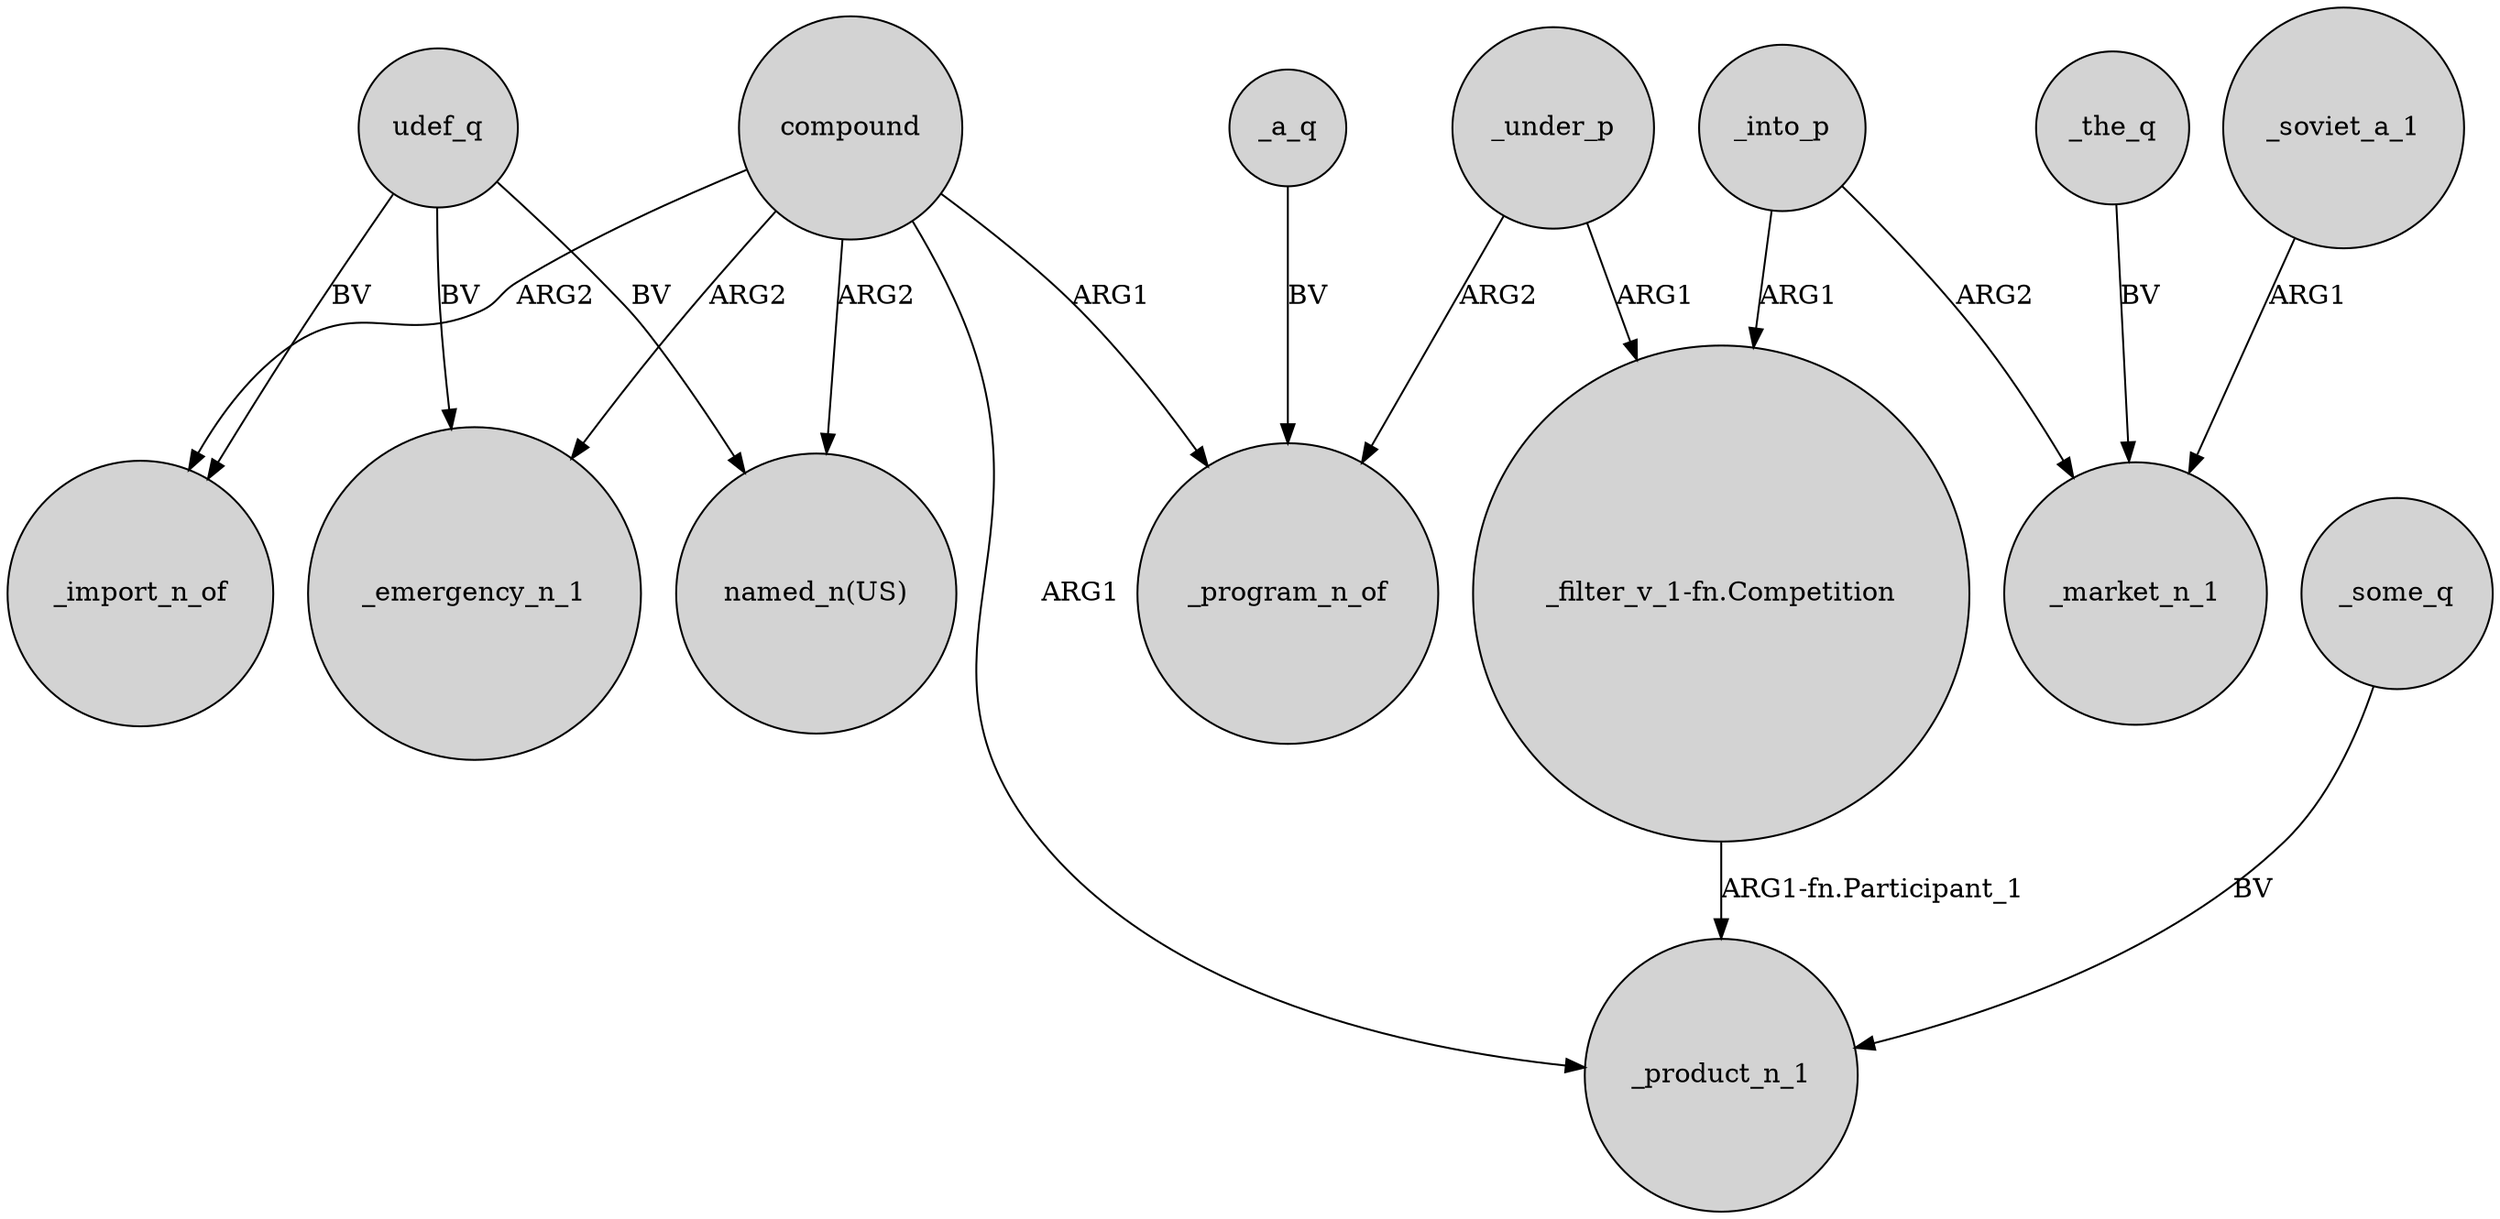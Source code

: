 digraph {
	node [shape=circle style=filled]
	udef_q -> "named_n(US)" [label=BV]
	_under_p -> "_filter_v_1-fn.Competition" [label=ARG1]
	_some_q -> _product_n_1 [label=BV]
	_under_p -> _program_n_of [label=ARG2]
	compound -> _product_n_1 [label=ARG1]
	_a_q -> _program_n_of [label=BV]
	compound -> _program_n_of [label=ARG1]
	_into_p -> "_filter_v_1-fn.Competition" [label=ARG1]
	compound -> _import_n_of [label=ARG2]
	_the_q -> _market_n_1 [label=BV]
	"_filter_v_1-fn.Competition" -> _product_n_1 [label="ARG1-fn.Participant_1"]
	udef_q -> _import_n_of [label=BV]
	compound -> "named_n(US)" [label=ARG2]
	udef_q -> _emergency_n_1 [label=BV]
	compound -> _emergency_n_1 [label=ARG2]
	_soviet_a_1 -> _market_n_1 [label=ARG1]
	_into_p -> _market_n_1 [label=ARG2]
}
